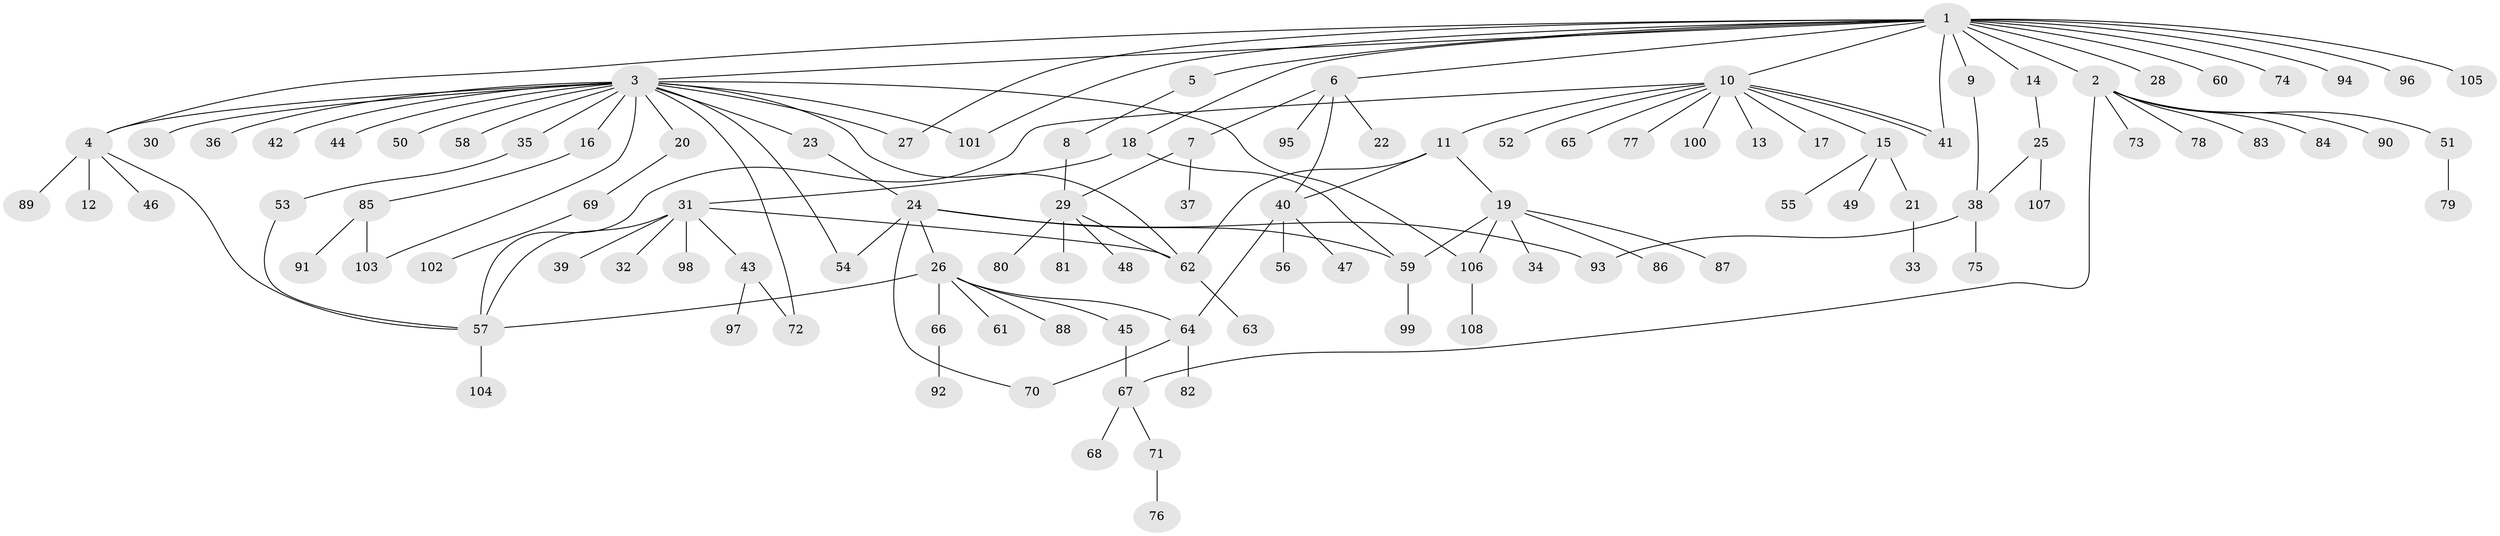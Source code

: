 // coarse degree distribution, {18: 0.022988505747126436, 7: 0.011494252873563218, 5: 0.05747126436781609, 6: 0.034482758620689655, 2: 0.1839080459770115, 14: 0.011494252873563218, 4: 0.034482758620689655, 1: 0.5632183908045977, 11: 0.011494252873563218, 3: 0.06896551724137931}
// Generated by graph-tools (version 1.1) at 2025/51/02/27/25 19:51:56]
// undirected, 108 vertices, 132 edges
graph export_dot {
graph [start="1"]
  node [color=gray90,style=filled];
  1;
  2;
  3;
  4;
  5;
  6;
  7;
  8;
  9;
  10;
  11;
  12;
  13;
  14;
  15;
  16;
  17;
  18;
  19;
  20;
  21;
  22;
  23;
  24;
  25;
  26;
  27;
  28;
  29;
  30;
  31;
  32;
  33;
  34;
  35;
  36;
  37;
  38;
  39;
  40;
  41;
  42;
  43;
  44;
  45;
  46;
  47;
  48;
  49;
  50;
  51;
  52;
  53;
  54;
  55;
  56;
  57;
  58;
  59;
  60;
  61;
  62;
  63;
  64;
  65;
  66;
  67;
  68;
  69;
  70;
  71;
  72;
  73;
  74;
  75;
  76;
  77;
  78;
  79;
  80;
  81;
  82;
  83;
  84;
  85;
  86;
  87;
  88;
  89;
  90;
  91;
  92;
  93;
  94;
  95;
  96;
  97;
  98;
  99;
  100;
  101;
  102;
  103;
  104;
  105;
  106;
  107;
  108;
  1 -- 2;
  1 -- 3;
  1 -- 4;
  1 -- 5;
  1 -- 6;
  1 -- 9;
  1 -- 10;
  1 -- 14;
  1 -- 18;
  1 -- 27;
  1 -- 28;
  1 -- 41;
  1 -- 60;
  1 -- 74;
  1 -- 94;
  1 -- 96;
  1 -- 101;
  1 -- 105;
  2 -- 51;
  2 -- 67;
  2 -- 73;
  2 -- 78;
  2 -- 83;
  2 -- 84;
  2 -- 90;
  3 -- 4;
  3 -- 16;
  3 -- 20;
  3 -- 23;
  3 -- 27;
  3 -- 30;
  3 -- 35;
  3 -- 36;
  3 -- 42;
  3 -- 44;
  3 -- 50;
  3 -- 54;
  3 -- 58;
  3 -- 62;
  3 -- 72;
  3 -- 101;
  3 -- 103;
  3 -- 106;
  4 -- 12;
  4 -- 46;
  4 -- 57;
  4 -- 89;
  5 -- 8;
  6 -- 7;
  6 -- 22;
  6 -- 40;
  6 -- 95;
  7 -- 29;
  7 -- 37;
  8 -- 29;
  9 -- 38;
  10 -- 11;
  10 -- 13;
  10 -- 15;
  10 -- 17;
  10 -- 41;
  10 -- 41;
  10 -- 52;
  10 -- 57;
  10 -- 65;
  10 -- 77;
  10 -- 100;
  11 -- 19;
  11 -- 40;
  11 -- 62;
  14 -- 25;
  15 -- 21;
  15 -- 49;
  15 -- 55;
  16 -- 85;
  18 -- 31;
  18 -- 59;
  19 -- 34;
  19 -- 59;
  19 -- 86;
  19 -- 87;
  19 -- 106;
  20 -- 69;
  21 -- 33;
  23 -- 24;
  24 -- 26;
  24 -- 54;
  24 -- 59;
  24 -- 70;
  24 -- 93;
  25 -- 38;
  25 -- 107;
  26 -- 45;
  26 -- 57;
  26 -- 61;
  26 -- 64;
  26 -- 66;
  26 -- 88;
  29 -- 48;
  29 -- 62;
  29 -- 80;
  29 -- 81;
  31 -- 32;
  31 -- 39;
  31 -- 43;
  31 -- 57;
  31 -- 62;
  31 -- 98;
  35 -- 53;
  38 -- 75;
  38 -- 93;
  40 -- 47;
  40 -- 56;
  40 -- 64;
  43 -- 72;
  43 -- 97;
  45 -- 67;
  51 -- 79;
  53 -- 57;
  57 -- 104;
  59 -- 99;
  62 -- 63;
  64 -- 70;
  64 -- 82;
  66 -- 92;
  67 -- 68;
  67 -- 71;
  69 -- 102;
  71 -- 76;
  85 -- 91;
  85 -- 103;
  106 -- 108;
}
